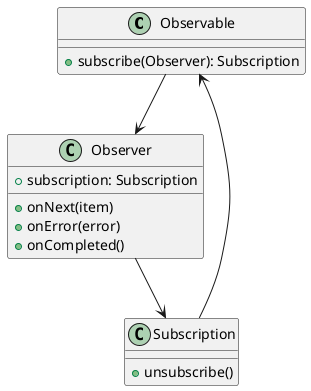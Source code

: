 @startuml

class Observable {
    +subscribe(Observer): Subscription
}

class Observer {
    +subscription: Subscription
    +onNext(item)
    +onError(error)
    +onCompleted()
}

class Subscription {
    +unsubscribe()
}

Observable --> Observer
Observer --> Subscription
Subscription --> Observable

@enduml